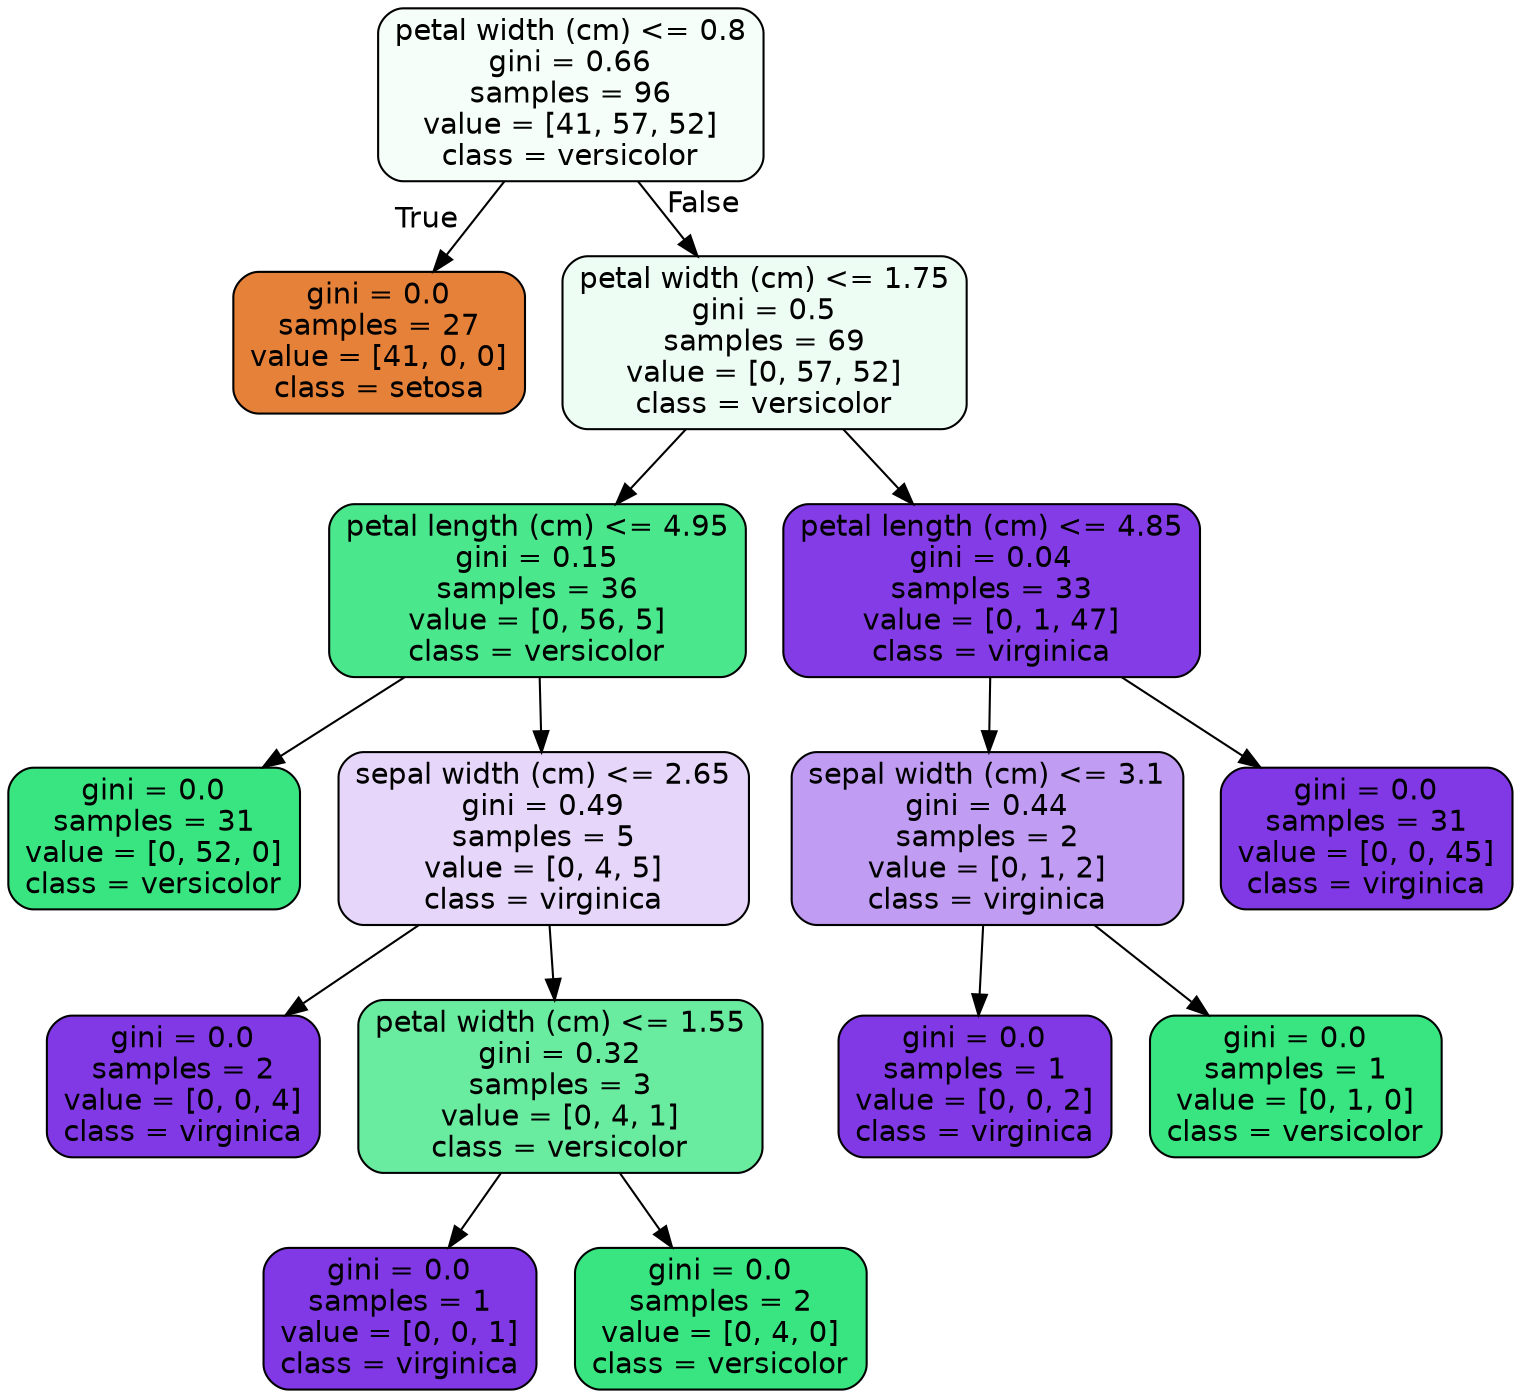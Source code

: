 digraph Tree {
node [shape=box, style="filled, rounded", color="black", fontname=helvetica] ;
edge [fontname=helvetica] ;
0 [label="petal width (cm) <= 0.8\ngini = 0.66\nsamples = 96\nvalue = [41, 57, 52]\nclass = versicolor", fillcolor="#f5fef9"] ;
1 [label="gini = 0.0\nsamples = 27\nvalue = [41, 0, 0]\nclass = setosa", fillcolor="#e58139"] ;
0 -> 1 [labeldistance=2.5, labelangle=45, headlabel="True"] ;
2 [label="petal width (cm) <= 1.75\ngini = 0.5\nsamples = 69\nvalue = [0, 57, 52]\nclass = versicolor", fillcolor="#eefdf4"] ;
0 -> 2 [labeldistance=2.5, labelangle=-45, headlabel="False"] ;
3 [label="petal length (cm) <= 4.95\ngini = 0.15\nsamples = 36\nvalue = [0, 56, 5]\nclass = versicolor", fillcolor="#4be78c"] ;
2 -> 3 ;
4 [label="gini = 0.0\nsamples = 31\nvalue = [0, 52, 0]\nclass = versicolor", fillcolor="#39e581"] ;
3 -> 4 ;
5 [label="sepal width (cm) <= 2.65\ngini = 0.49\nsamples = 5\nvalue = [0, 4, 5]\nclass = virginica", fillcolor="#e6d7fa"] ;
3 -> 5 ;
6 [label="gini = 0.0\nsamples = 2\nvalue = [0, 0, 4]\nclass = virginica", fillcolor="#8139e5"] ;
5 -> 6 ;
7 [label="petal width (cm) <= 1.55\ngini = 0.32\nsamples = 3\nvalue = [0, 4, 1]\nclass = versicolor", fillcolor="#6aeca0"] ;
5 -> 7 ;
8 [label="gini = 0.0\nsamples = 1\nvalue = [0, 0, 1]\nclass = virginica", fillcolor="#8139e5"] ;
7 -> 8 ;
9 [label="gini = 0.0\nsamples = 2\nvalue = [0, 4, 0]\nclass = versicolor", fillcolor="#39e581"] ;
7 -> 9 ;
10 [label="petal length (cm) <= 4.85\ngini = 0.04\nsamples = 33\nvalue = [0, 1, 47]\nclass = virginica", fillcolor="#843de6"] ;
2 -> 10 ;
11 [label="sepal width (cm) <= 3.1\ngini = 0.44\nsamples = 2\nvalue = [0, 1, 2]\nclass = virginica", fillcolor="#c09cf2"] ;
10 -> 11 ;
12 [label="gini = 0.0\nsamples = 1\nvalue = [0, 0, 2]\nclass = virginica", fillcolor="#8139e5"] ;
11 -> 12 ;
13 [label="gini = 0.0\nsamples = 1\nvalue = [0, 1, 0]\nclass = versicolor", fillcolor="#39e581"] ;
11 -> 13 ;
14 [label="gini = 0.0\nsamples = 31\nvalue = [0, 0, 45]\nclass = virginica", fillcolor="#8139e5"] ;
10 -> 14 ;
}